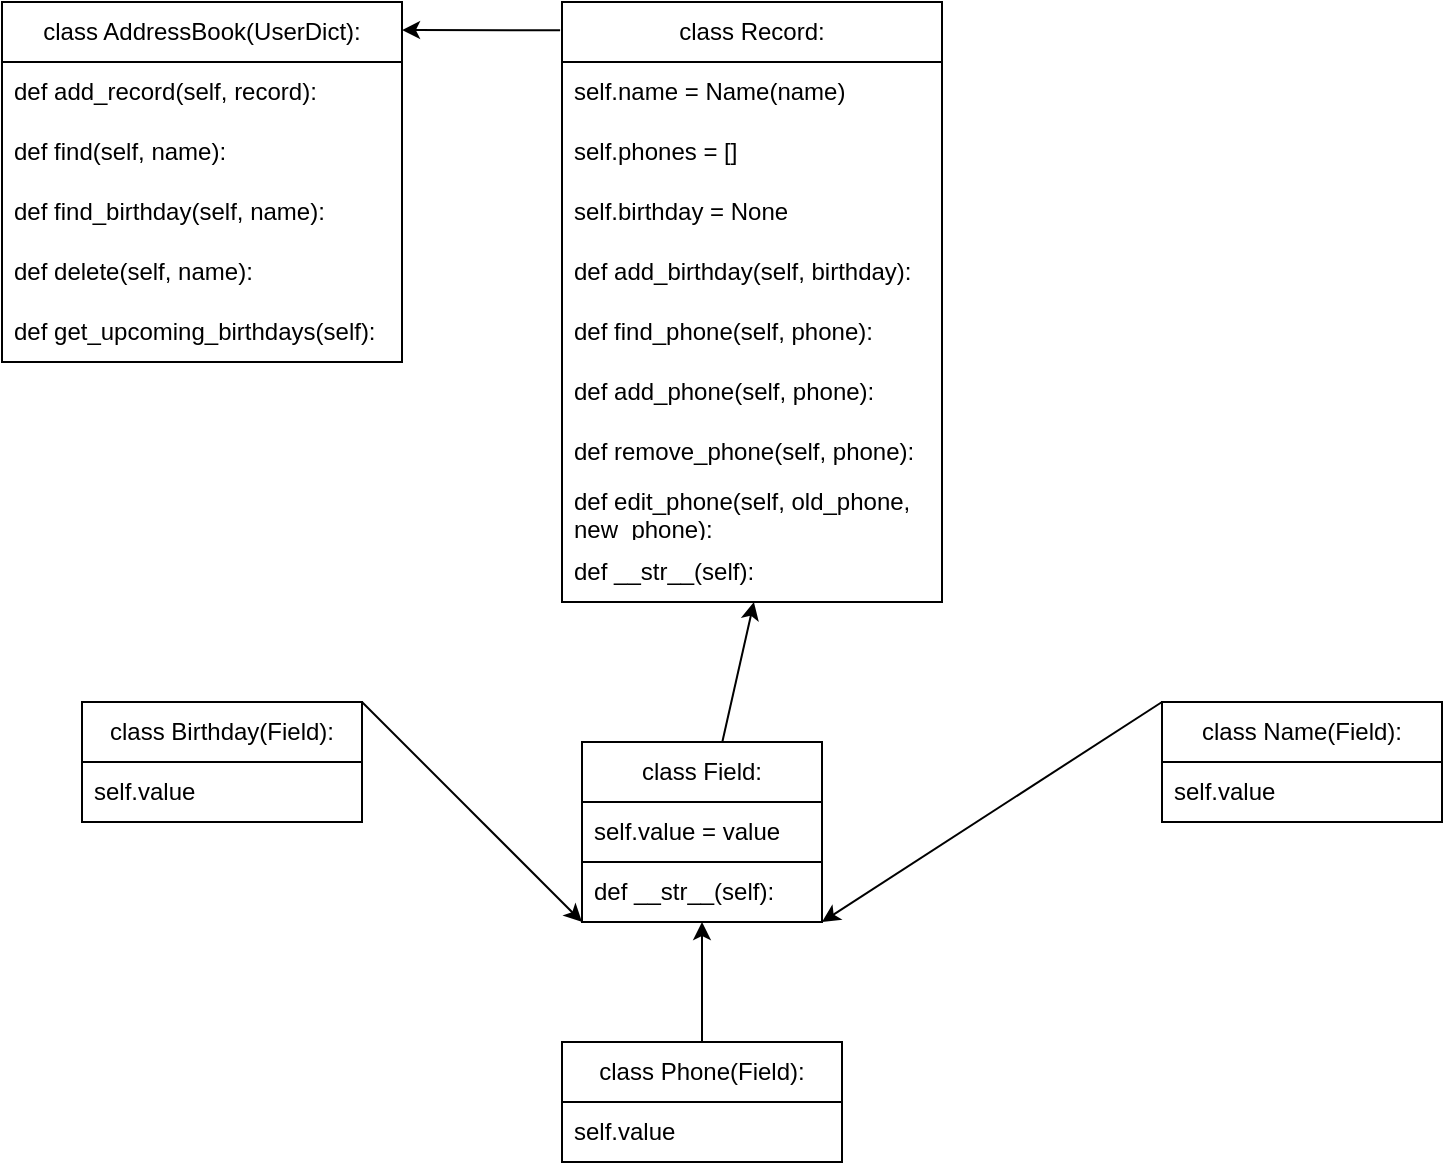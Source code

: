 <mxfile version="24.0.4" type="github">
  <diagram name="Страница — 1" id="lwLVZslutA7_h5TOOShM">
    <mxGraphModel dx="794" dy="1859" grid="1" gridSize="10" guides="1" tooltips="1" connect="1" arrows="1" fold="1" page="1" pageScale="1" pageWidth="827" pageHeight="1169" math="0" shadow="0">
      <root>
        <mxCell id="0" />
        <mxCell id="1" parent="0" />
        <mxCell id="iLS5kkgfUNwChYrsQebo-1" value="" style="rounded=0;whiteSpace=wrap;html=1;" vertex="1" parent="1">
          <mxGeometry x="330" y="260" width="120" height="90" as="geometry" />
        </mxCell>
        <mxCell id="iLS5kkgfUNwChYrsQebo-3" value="" style="rounded=0;whiteSpace=wrap;html=1;" vertex="1" parent="1">
          <mxGeometry x="620" y="240" width="140" height="60" as="geometry" />
        </mxCell>
        <mxCell id="iLS5kkgfUNwChYrsQebo-6" value="" style="endArrow=classic;html=1;rounded=0;entryX=0;entryY=1;entryDx=0;entryDy=0;exitX=1;exitY=0;exitDx=0;exitDy=0;" edge="1" parent="1" source="iLS5kkgfUNwChYrsQebo-25" target="iLS5kkgfUNwChYrsQebo-1">
          <mxGeometry width="50" height="50" relative="1" as="geometry">
            <mxPoint x="225" y="240" as="sourcePoint" />
            <mxPoint x="270" y="290" as="targetPoint" />
          </mxGeometry>
        </mxCell>
        <mxCell id="iLS5kkgfUNwChYrsQebo-7" value="" style="endArrow=classic;html=1;rounded=0;entryX=0.5;entryY=1;entryDx=0;entryDy=0;exitX=0.5;exitY=0;exitDx=0;exitDy=0;" edge="1" parent="1" target="iLS5kkgfUNwChYrsQebo-1">
          <mxGeometry width="50" height="50" relative="1" as="geometry">
            <mxPoint x="390" y="430" as="sourcePoint" />
            <mxPoint x="340" y="320" as="targetPoint" />
          </mxGeometry>
        </mxCell>
        <mxCell id="iLS5kkgfUNwChYrsQebo-8" value="" style="endArrow=classic;html=1;rounded=0;entryX=1;entryY=1;entryDx=0;entryDy=0;exitX=0;exitY=0;exitDx=0;exitDy=0;" edge="1" parent="1" source="iLS5kkgfUNwChYrsQebo-3" target="iLS5kkgfUNwChYrsQebo-1">
          <mxGeometry width="50" height="50" relative="1" as="geometry">
            <mxPoint x="400" y="350" as="sourcePoint" />
            <mxPoint x="400" y="320" as="targetPoint" />
          </mxGeometry>
        </mxCell>
        <mxCell id="iLS5kkgfUNwChYrsQebo-11" value="" style="endArrow=classic;html=1;rounded=0;entryX=1;entryY=0.078;entryDx=0;entryDy=0;exitX=-0.005;exitY=0.047;exitDx=0;exitDy=0;exitPerimeter=0;entryPerimeter=0;" edge="1" parent="1" source="iLS5kkgfUNwChYrsQebo-34" target="iLS5kkgfUNwChYrsQebo-38">
          <mxGeometry width="50" height="50" relative="1" as="geometry">
            <mxPoint x="330" y="10" as="sourcePoint" />
            <mxPoint x="240" y="10" as="targetPoint" />
          </mxGeometry>
        </mxCell>
        <mxCell id="iLS5kkgfUNwChYrsQebo-14" value="" style="endArrow=classic;html=1;rounded=0;entryX=0.505;entryY=1;entryDx=0;entryDy=0;entryPerimeter=0;" edge="1" parent="1" source="iLS5kkgfUNwChYrsQebo-1" target="iLS5kkgfUNwChYrsQebo-28">
          <mxGeometry width="50" height="50" relative="1" as="geometry">
            <mxPoint x="570" y="230" as="sourcePoint" />
            <mxPoint x="380" y="200" as="targetPoint" />
          </mxGeometry>
        </mxCell>
        <mxCell id="iLS5kkgfUNwChYrsQebo-16" value="class Field:" style="swimlane;fontStyle=0;childLayout=stackLayout;horizontal=1;startSize=30;horizontalStack=0;resizeParent=1;resizeParentMax=0;resizeLast=0;collapsible=1;marginBottom=0;whiteSpace=wrap;html=1;" vertex="1" parent="1">
          <mxGeometry x="330" y="260" width="120" height="60" as="geometry" />
        </mxCell>
        <mxCell id="iLS5kkgfUNwChYrsQebo-17" value="self.value = value" style="text;strokeColor=none;fillColor=none;align=left;verticalAlign=middle;spacingLeft=4;spacingRight=4;overflow=hidden;points=[[0,0.5],[1,0.5]];portConstraint=eastwest;rotatable=0;whiteSpace=wrap;html=1;" vertex="1" parent="iLS5kkgfUNwChYrsQebo-16">
          <mxGeometry y="30" width="120" height="30" as="geometry" />
        </mxCell>
        <mxCell id="iLS5kkgfUNwChYrsQebo-18" value="def __str__(self):" style="text;strokeColor=none;fillColor=none;align=left;verticalAlign=middle;spacingLeft=4;spacingRight=4;overflow=hidden;points=[[0,0.5],[1,0.5]];portConstraint=eastwest;rotatable=0;whiteSpace=wrap;html=1;" vertex="1" parent="1">
          <mxGeometry x="330" y="320" width="120" height="30" as="geometry" />
        </mxCell>
        <mxCell id="iLS5kkgfUNwChYrsQebo-20" value="class Name(Field):" style="swimlane;fontStyle=0;childLayout=stackLayout;horizontal=1;startSize=30;horizontalStack=0;resizeParent=1;resizeParentMax=0;resizeLast=0;collapsible=1;marginBottom=0;whiteSpace=wrap;html=1;" vertex="1" parent="1">
          <mxGeometry x="620" y="240" width="140" height="60" as="geometry" />
        </mxCell>
        <mxCell id="iLS5kkgfUNwChYrsQebo-21" value="self.value" style="text;strokeColor=none;fillColor=none;align=left;verticalAlign=middle;spacingLeft=4;spacingRight=4;overflow=hidden;points=[[0,0.5],[1,0.5]];portConstraint=eastwest;rotatable=0;whiteSpace=wrap;html=1;" vertex="1" parent="iLS5kkgfUNwChYrsQebo-20">
          <mxGeometry y="30" width="140" height="30" as="geometry" />
        </mxCell>
        <mxCell id="iLS5kkgfUNwChYrsQebo-24" style="edgeStyle=orthogonalEdgeStyle;rounded=0;orthogonalLoop=1;jettySize=auto;html=1;exitX=1;exitY=0;exitDx=0;exitDy=0;entryX=1;entryY=0;entryDx=0;entryDy=0;" edge="1" parent="1">
          <mxGeometry relative="1" as="geometry">
            <mxPoint x="225" y="240" as="sourcePoint" />
            <mxPoint x="225" y="240" as="targetPoint" />
          </mxGeometry>
        </mxCell>
        <mxCell id="iLS5kkgfUNwChYrsQebo-25" value="class Birthday(Field):" style="swimlane;fontStyle=0;childLayout=stackLayout;horizontal=1;startSize=30;horizontalStack=0;resizeParent=1;resizeParentMax=0;resizeLast=0;collapsible=1;marginBottom=0;whiteSpace=wrap;html=1;" vertex="1" parent="1">
          <mxGeometry x="80" y="240" width="140" height="60" as="geometry" />
        </mxCell>
        <mxCell id="iLS5kkgfUNwChYrsQebo-26" value="self.value" style="text;strokeColor=none;fillColor=none;align=left;verticalAlign=middle;spacingLeft=4;spacingRight=4;overflow=hidden;points=[[0,0.5],[1,0.5]];portConstraint=eastwest;rotatable=0;whiteSpace=wrap;html=1;" vertex="1" parent="iLS5kkgfUNwChYrsQebo-25">
          <mxGeometry y="30" width="140" height="30" as="geometry" />
        </mxCell>
        <mxCell id="iLS5kkgfUNwChYrsQebo-29" value="class Phone(Field):" style="swimlane;fontStyle=0;childLayout=stackLayout;horizontal=1;startSize=30;horizontalStack=0;resizeParent=1;resizeParentMax=0;resizeLast=0;collapsible=1;marginBottom=0;whiteSpace=wrap;html=1;" vertex="1" parent="1">
          <mxGeometry x="320" y="410" width="140" height="60" as="geometry" />
        </mxCell>
        <mxCell id="iLS5kkgfUNwChYrsQebo-30" value="self.value" style="text;strokeColor=none;fillColor=none;align=left;verticalAlign=middle;spacingLeft=4;spacingRight=4;overflow=hidden;points=[[0,0.5],[1,0.5]];portConstraint=eastwest;rotatable=0;whiteSpace=wrap;html=1;" vertex="1" parent="iLS5kkgfUNwChYrsQebo-29">
          <mxGeometry y="30" width="140" height="30" as="geometry" />
        </mxCell>
        <mxCell id="iLS5kkgfUNwChYrsQebo-34" value="class Record:" style="swimlane;fontStyle=0;childLayout=stackLayout;horizontal=1;startSize=30;horizontalStack=0;resizeParent=1;resizeParentMax=0;resizeLast=0;collapsible=1;marginBottom=0;whiteSpace=wrap;html=1;" vertex="1" parent="1">
          <mxGeometry x="320" y="-110" width="190" height="300" as="geometry" />
        </mxCell>
        <mxCell id="iLS5kkgfUNwChYrsQebo-35" value="self.name = Name(name)" style="text;strokeColor=none;fillColor=none;align=left;verticalAlign=middle;spacingLeft=4;spacingRight=4;overflow=hidden;points=[[0,0.5],[1,0.5]];portConstraint=eastwest;rotatable=0;whiteSpace=wrap;html=1;" vertex="1" parent="iLS5kkgfUNwChYrsQebo-34">
          <mxGeometry y="30" width="190" height="30" as="geometry" />
        </mxCell>
        <mxCell id="iLS5kkgfUNwChYrsQebo-36" value="self.phones = []" style="text;strokeColor=none;fillColor=none;align=left;verticalAlign=middle;spacingLeft=4;spacingRight=4;overflow=hidden;points=[[0,0.5],[1,0.5]];portConstraint=eastwest;rotatable=0;whiteSpace=wrap;html=1;" vertex="1" parent="iLS5kkgfUNwChYrsQebo-34">
          <mxGeometry y="60" width="190" height="30" as="geometry" />
        </mxCell>
        <mxCell id="iLS5kkgfUNwChYrsQebo-37" value="self.birthday = None" style="text;strokeColor=none;fillColor=none;align=left;verticalAlign=middle;spacingLeft=4;spacingRight=4;overflow=hidden;points=[[0,0.5],[1,0.5]];portConstraint=eastwest;rotatable=0;whiteSpace=wrap;html=1;" vertex="1" parent="iLS5kkgfUNwChYrsQebo-34">
          <mxGeometry y="90" width="190" height="30" as="geometry" />
        </mxCell>
        <mxCell id="iLS5kkgfUNwChYrsQebo-32" value="def add_birthday(self, birthday):" style="text;strokeColor=none;fillColor=none;align=left;verticalAlign=middle;spacingLeft=4;spacingRight=4;overflow=hidden;points=[[0,0.5],[1,0.5]];portConstraint=eastwest;rotatable=0;whiteSpace=wrap;html=1;" vertex="1" parent="iLS5kkgfUNwChYrsQebo-34">
          <mxGeometry y="120" width="190" height="30" as="geometry" />
        </mxCell>
        <mxCell id="iLS5kkgfUNwChYrsQebo-23" value="def find_phone(self, phone):" style="text;strokeColor=none;fillColor=none;align=left;verticalAlign=middle;spacingLeft=4;spacingRight=4;overflow=hidden;points=[[0,0.5],[1,0.5]];portConstraint=eastwest;rotatable=0;whiteSpace=wrap;html=1;" vertex="1" parent="iLS5kkgfUNwChYrsQebo-34">
          <mxGeometry y="150" width="190" height="30" as="geometry" />
        </mxCell>
        <mxCell id="iLS5kkgfUNwChYrsQebo-27" value="def add_phone(self, phone):" style="text;strokeColor=none;fillColor=none;align=left;verticalAlign=middle;spacingLeft=4;spacingRight=4;overflow=hidden;points=[[0,0.5],[1,0.5]];portConstraint=eastwest;rotatable=0;whiteSpace=wrap;html=1;" vertex="1" parent="iLS5kkgfUNwChYrsQebo-34">
          <mxGeometry y="180" width="190" height="30" as="geometry" />
        </mxCell>
        <mxCell id="iLS5kkgfUNwChYrsQebo-22" value="def remove_phone(self, phone):" style="text;strokeColor=none;fillColor=none;align=left;verticalAlign=middle;spacingLeft=4;spacingRight=4;overflow=hidden;points=[[0,0.5],[1,0.5]];portConstraint=eastwest;rotatable=0;whiteSpace=wrap;html=1;" vertex="1" parent="iLS5kkgfUNwChYrsQebo-34">
          <mxGeometry y="210" width="190" height="30" as="geometry" />
        </mxCell>
        <mxCell id="iLS5kkgfUNwChYrsQebo-19" value="def edit_phone(self, old_phone, new_phone):" style="text;strokeColor=none;fillColor=none;align=left;verticalAlign=middle;spacingLeft=4;spacingRight=4;overflow=hidden;points=[[0,0.5],[1,0.5]];portConstraint=eastwest;rotatable=0;whiteSpace=wrap;html=1;" vertex="1" parent="iLS5kkgfUNwChYrsQebo-34">
          <mxGeometry y="240" width="190" height="30" as="geometry" />
        </mxCell>
        <mxCell id="iLS5kkgfUNwChYrsQebo-28" value="def __str__(self):" style="text;strokeColor=none;fillColor=none;align=left;verticalAlign=middle;spacingLeft=4;spacingRight=4;overflow=hidden;points=[[0,0.5],[1,0.5]];portConstraint=eastwest;rotatable=0;whiteSpace=wrap;html=1;" vertex="1" parent="iLS5kkgfUNwChYrsQebo-34">
          <mxGeometry y="270" width="190" height="30" as="geometry" />
        </mxCell>
        <mxCell id="iLS5kkgfUNwChYrsQebo-38" value="class AddressBook(UserDict):" style="swimlane;fontStyle=0;childLayout=stackLayout;horizontal=1;startSize=30;horizontalStack=0;resizeParent=1;resizeParentMax=0;resizeLast=0;collapsible=1;marginBottom=0;whiteSpace=wrap;html=1;" vertex="1" parent="1">
          <mxGeometry x="40" y="-110" width="200" height="180" as="geometry" />
        </mxCell>
        <mxCell id="iLS5kkgfUNwChYrsQebo-39" value="def add_record(self, record):" style="text;strokeColor=none;fillColor=none;align=left;verticalAlign=middle;spacingLeft=4;spacingRight=4;overflow=hidden;points=[[0,0.5],[1,0.5]];portConstraint=eastwest;rotatable=0;whiteSpace=wrap;html=1;" vertex="1" parent="iLS5kkgfUNwChYrsQebo-38">
          <mxGeometry y="30" width="200" height="30" as="geometry" />
        </mxCell>
        <mxCell id="iLS5kkgfUNwChYrsQebo-40" value="def find(self, name):" style="text;strokeColor=none;fillColor=none;align=left;verticalAlign=middle;spacingLeft=4;spacingRight=4;overflow=hidden;points=[[0,0.5],[1,0.5]];portConstraint=eastwest;rotatable=0;whiteSpace=wrap;html=1;" vertex="1" parent="iLS5kkgfUNwChYrsQebo-38">
          <mxGeometry y="60" width="200" height="30" as="geometry" />
        </mxCell>
        <mxCell id="iLS5kkgfUNwChYrsQebo-41" value="def find_birthday(self, name):" style="text;strokeColor=none;fillColor=none;align=left;verticalAlign=middle;spacingLeft=4;spacingRight=4;overflow=hidden;points=[[0,0.5],[1,0.5]];portConstraint=eastwest;rotatable=0;whiteSpace=wrap;html=1;" vertex="1" parent="iLS5kkgfUNwChYrsQebo-38">
          <mxGeometry y="90" width="200" height="30" as="geometry" />
        </mxCell>
        <mxCell id="iLS5kkgfUNwChYrsQebo-31" value="def delete(self, name):" style="text;strokeColor=none;fillColor=none;align=left;verticalAlign=middle;spacingLeft=4;spacingRight=4;overflow=hidden;points=[[0,0.5],[1,0.5]];portConstraint=eastwest;rotatable=0;whiteSpace=wrap;html=1;" vertex="1" parent="iLS5kkgfUNwChYrsQebo-38">
          <mxGeometry y="120" width="200" height="30" as="geometry" />
        </mxCell>
        <mxCell id="iLS5kkgfUNwChYrsQebo-43" value="def get_upcoming_birthdays(self):" style="text;strokeColor=none;fillColor=none;align=left;verticalAlign=middle;spacingLeft=4;spacingRight=4;overflow=hidden;points=[[0,0.5],[1,0.5]];portConstraint=eastwest;rotatable=0;whiteSpace=wrap;html=1;" vertex="1" parent="iLS5kkgfUNwChYrsQebo-38">
          <mxGeometry y="150" width="200" height="30" as="geometry" />
        </mxCell>
      </root>
    </mxGraphModel>
  </diagram>
</mxfile>
